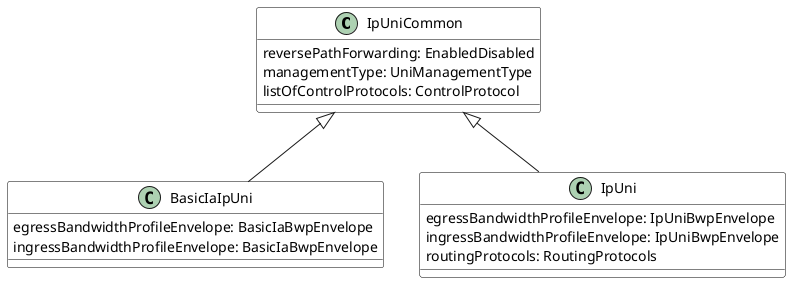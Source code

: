 @startuml

skinparam {
    ClassBackgroundColor White
    ClassBorderColor Black
}
class IpUniCommon {

    reversePathForwarding: EnabledDisabled
    managementType: UniManagementType
    listOfControlProtocols: ControlProtocol
}

class BasicIaIpUni {
    egressBandwidthProfileEnvelope: BasicIaBwpEnvelope
    ingressBandwidthProfileEnvelope: BasicIaBwpEnvelope
}
IpUniCommon <|-- BasicIaIpUni

class IpUni {
    egressBandwidthProfileEnvelope: IpUniBwpEnvelope
    ingressBandwidthProfileEnvelope: IpUniBwpEnvelope
    routingProtocols: RoutingProtocols
}
IpUniCommon <|-- IpUni

@enduml